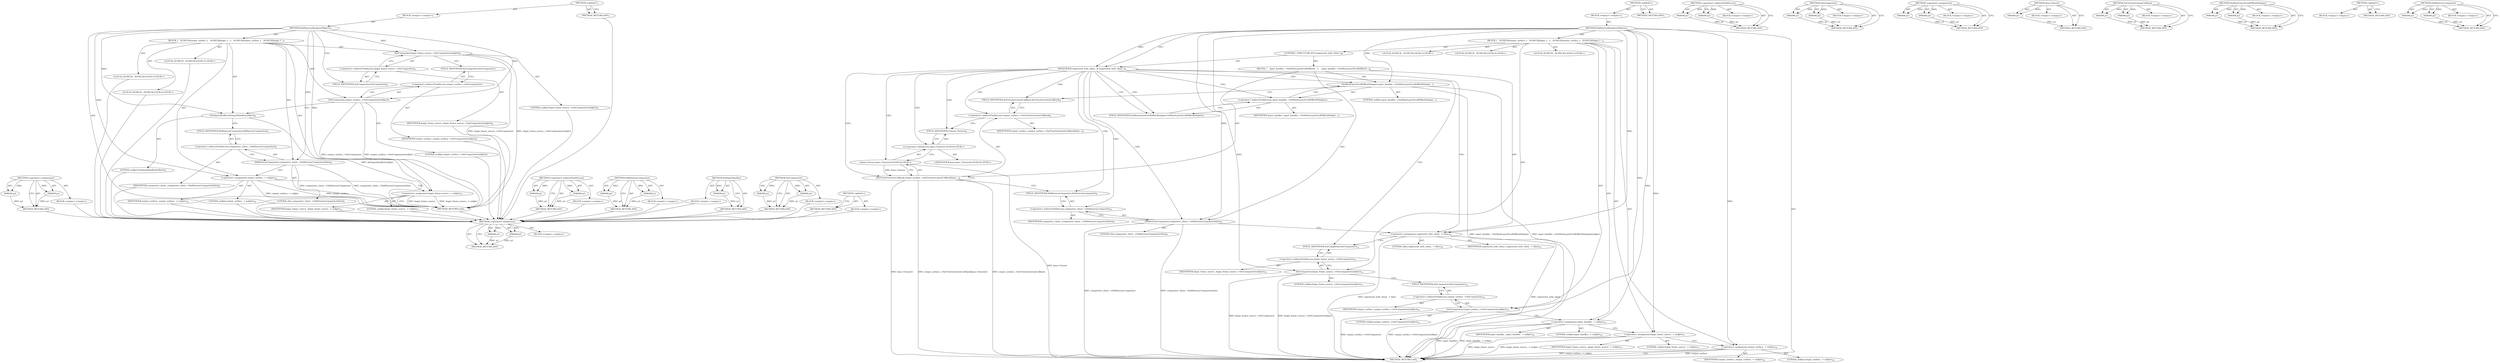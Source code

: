 digraph "DidDestroyCompositor" {
vulnerable_74 [label=<(METHOD,&lt;operator&gt;.assignment)>];
vulnerable_75 [label=<(PARAM,p1)>];
vulnerable_76 [label=<(PARAM,p2)>];
vulnerable_77 [label=<(BLOCK,&lt;empty&gt;,&lt;empty&gt;)>];
vulnerable_78 [label=<(METHOD_RETURN,ANY)>];
vulnerable_6 [label=<(METHOD,&lt;global&gt;)<SUB>1</SUB>>];
vulnerable_7 [label=<(BLOCK,&lt;empty&gt;,&lt;empty&gt;)<SUB>1</SUB>>];
vulnerable_8 [label=<(METHOD,DidDestroyRendererObjects)<SUB>1</SUB>>];
vulnerable_9 [label=<(BLOCK,{
   DCHECK(output_surface_);
   DCHECK(begin_f...,{
   DCHECK(output_surface_);
   DCHECK(begin_f...)<SUB>1</SUB>>];
vulnerable_10 [label="<(LOCAL,DCHECK : DCHECK)<SUB>2</SUB>>"];
vulnerable_11 [label="<(LOCAL,DCHECK : DCHECK)<SUB>3</SUB>>"];
vulnerable_12 [label="<(LOCAL,DCHECK : DCHECK)<SUB>4</SUB>>"];
vulnerable_13 [label=<(SetCompositor,begin_frame_source_-&gt;SetCompositor(nullptr))<SUB>6</SUB>>];
vulnerable_14 [label=<(&lt;operator&gt;.indirectFieldAccess,begin_frame_source_-&gt;SetCompositor)<SUB>6</SUB>>];
vulnerable_15 [label=<(IDENTIFIER,begin_frame_source_,begin_frame_source_-&gt;SetCompositor(nullptr))<SUB>6</SUB>>];
vulnerable_16 [label=<(FIELD_IDENTIFIER,SetCompositor,SetCompositor)<SUB>6</SUB>>];
vulnerable_17 [label=<(LITERAL,nullptr,begin_frame_source_-&gt;SetCompositor(nullptr))<SUB>6</SUB>>];
vulnerable_18 [label=<(SetCompositor,output_surface_-&gt;SetCompositor(nullptr))<SUB>7</SUB>>];
vulnerable_19 [label=<(&lt;operator&gt;.indirectFieldAccess,output_surface_-&gt;SetCompositor)<SUB>7</SUB>>];
vulnerable_20 [label=<(IDENTIFIER,output_surface_,output_surface_-&gt;SetCompositor(nullptr))<SUB>7</SUB>>];
vulnerable_21 [label=<(FIELD_IDENTIFIER,SetCompositor,SetCompositor)<SUB>7</SUB>>];
vulnerable_22 [label=<(LITERAL,nullptr,output_surface_-&gt;SetCompositor(nullptr))<SUB>7</SUB>>];
vulnerable_23 [label=<(SetInputHandler,SetInputHandler(nullptr))<SUB>8</SUB>>];
vulnerable_24 [label=<(LITERAL,nullptr,SetInputHandler(nullptr))<SUB>8</SUB>>];
vulnerable_25 [label=<(DidDestroyCompositor,compositor_client_-&gt;DidDestroyCompositor(this))<SUB>9</SUB>>];
vulnerable_26 [label=<(&lt;operator&gt;.indirectFieldAccess,compositor_client_-&gt;DidDestroyCompositor)<SUB>9</SUB>>];
vulnerable_27 [label=<(IDENTIFIER,compositor_client_,compositor_client_-&gt;DidDestroyCompositor(this))<SUB>9</SUB>>];
vulnerable_28 [label=<(FIELD_IDENTIFIER,DidDestroyCompositor,DidDestroyCompositor)<SUB>9</SUB>>];
vulnerable_29 [label=<(LITERAL,this,compositor_client_-&gt;DidDestroyCompositor(this))<SUB>9</SUB>>];
vulnerable_30 [label=<(&lt;operator&gt;.assignment,output_surface_ = nullptr)<SUB>10</SUB>>];
vulnerable_31 [label=<(IDENTIFIER,output_surface_,output_surface_ = nullptr)<SUB>10</SUB>>];
vulnerable_32 [label=<(LITERAL,nullptr,output_surface_ = nullptr)<SUB>10</SUB>>];
vulnerable_33 [label=<(&lt;operator&gt;.assignment,begin_frame_source_ = nullptr)<SUB>11</SUB>>];
vulnerable_34 [label=<(IDENTIFIER,begin_frame_source_,begin_frame_source_ = nullptr)<SUB>11</SUB>>];
vulnerable_35 [label=<(LITERAL,nullptr,begin_frame_source_ = nullptr)<SUB>11</SUB>>];
vulnerable_36 [label=<(METHOD_RETURN,void)<SUB>1</SUB>>];
vulnerable_38 [label=<(METHOD_RETURN,ANY)<SUB>1</SUB>>];
vulnerable_60 [label=<(METHOD,&lt;operator&gt;.indirectFieldAccess)>];
vulnerable_61 [label=<(PARAM,p1)>];
vulnerable_62 [label=<(PARAM,p2)>];
vulnerable_63 [label=<(BLOCK,&lt;empty&gt;,&lt;empty&gt;)>];
vulnerable_64 [label=<(METHOD_RETURN,ANY)>];
vulnerable_69 [label=<(METHOD,DidDestroyCompositor)>];
vulnerable_70 [label=<(PARAM,p1)>];
vulnerable_71 [label=<(PARAM,p2)>];
vulnerable_72 [label=<(BLOCK,&lt;empty&gt;,&lt;empty&gt;)>];
vulnerable_73 [label=<(METHOD_RETURN,ANY)>];
vulnerable_65 [label=<(METHOD,SetInputHandler)>];
vulnerable_66 [label=<(PARAM,p1)>];
vulnerable_67 [label=<(BLOCK,&lt;empty&gt;,&lt;empty&gt;)>];
vulnerable_68 [label=<(METHOD_RETURN,ANY)>];
vulnerable_55 [label=<(METHOD,SetCompositor)>];
vulnerable_56 [label=<(PARAM,p1)>];
vulnerable_57 [label=<(PARAM,p2)>];
vulnerable_58 [label=<(BLOCK,&lt;empty&gt;,&lt;empty&gt;)>];
vulnerable_59 [label=<(METHOD_RETURN,ANY)>];
vulnerable_49 [label=<(METHOD,&lt;global&gt;)<SUB>1</SUB>>];
vulnerable_50 [label=<(BLOCK,&lt;empty&gt;,&lt;empty&gt;)>];
vulnerable_51 [label=<(METHOD_RETURN,ANY)>];
fixed_96 [label=<(METHOD,&lt;operator&gt;.fieldAccess)>];
fixed_97 [label=<(PARAM,p1)>];
fixed_98 [label=<(PARAM,p2)>];
fixed_99 [label=<(BLOCK,&lt;empty&gt;,&lt;empty&gt;)>];
fixed_100 [label=<(METHOD_RETURN,ANY)>];
fixed_6 [label=<(METHOD,&lt;global&gt;)<SUB>1</SUB>>];
fixed_7 [label=<(BLOCK,&lt;empty&gt;,&lt;empty&gt;)<SUB>1</SUB>>];
fixed_8 [label=<(METHOD,DidDestroyRendererObjects)<SUB>1</SUB>>];
fixed_9 [label=<(BLOCK,{
   DCHECK(output_surface_);
   DCHECK(begin_f...,{
   DCHECK(output_surface_);
   DCHECK(begin_f...)<SUB>1</SUB>>];
fixed_10 [label="<(LOCAL,DCHECK : DCHECK)<SUB>2</SUB>>"];
fixed_11 [label="<(LOCAL,DCHECK : DCHECK)<SUB>3</SUB>>"];
fixed_12 [label="<(LOCAL,DCHECK : DCHECK)<SUB>4</SUB>>"];
fixed_13 [label=<(CONTROL_STRUCTURE,IF,if (registered_with_client_))<SUB>6</SUB>>];
fixed_14 [label=<(IDENTIFIER,registered_with_client_,if (registered_with_client_))<SUB>6</SUB>>];
fixed_15 [label=<(BLOCK,{
    input_handler_-&gt;SetRootLayerScrollOffsetD...,{
    input_handler_-&gt;SetRootLayerScrollOffsetD...)<SUB>6</SUB>>];
fixed_16 [label=<(SetRootLayerScrollOffsetDelegate,input_handler_-&gt;SetRootLayerScrollOffsetDelegat...)<SUB>7</SUB>>];
fixed_17 [label=<(&lt;operator&gt;.indirectFieldAccess,input_handler_-&gt;SetRootLayerScrollOffsetDelegate)<SUB>7</SUB>>];
fixed_18 [label=<(IDENTIFIER,input_handler_,input_handler_-&gt;SetRootLayerScrollOffsetDelegat...)<SUB>7</SUB>>];
fixed_19 [label=<(FIELD_IDENTIFIER,SetRootLayerScrollOffsetDelegate,SetRootLayerScrollOffsetDelegate)<SUB>7</SUB>>];
fixed_20 [label=<(LITERAL,nullptr,input_handler_-&gt;SetRootLayerScrollOffsetDelegat...)<SUB>7</SUB>>];
fixed_21 [label=<(SetTreeActivationCallback,output_surface_-&gt;SetTreeActivationCallback(base...)<SUB>8</SUB>>];
fixed_22 [label=<(&lt;operator&gt;.indirectFieldAccess,output_surface_-&gt;SetTreeActivationCallback)<SUB>8</SUB>>];
fixed_23 [label=<(IDENTIFIER,output_surface_,output_surface_-&gt;SetTreeActivationCallback(base...)<SUB>8</SUB>>];
fixed_24 [label=<(FIELD_IDENTIFIER,SetTreeActivationCallback,SetTreeActivationCallback)<SUB>8</SUB>>];
fixed_25 [label="<(base.Closure,base::Closure())<SUB>8</SUB>>"];
fixed_26 [label="<(&lt;operator&gt;.fieldAccess,base::Closure)<SUB>8</SUB>>"];
fixed_27 [label="<(IDENTIFIER,base,base::Closure())<SUB>8</SUB>>"];
fixed_28 [label=<(FIELD_IDENTIFIER,Closure,Closure)<SUB>8</SUB>>];
fixed_29 [label=<(DidDestroyCompositor,compositor_client_-&gt;DidDestroyCompositor(this))<SUB>9</SUB>>];
fixed_30 [label=<(&lt;operator&gt;.indirectFieldAccess,compositor_client_-&gt;DidDestroyCompositor)<SUB>9</SUB>>];
fixed_31 [label=<(IDENTIFIER,compositor_client_,compositor_client_-&gt;DidDestroyCompositor(this))<SUB>9</SUB>>];
fixed_32 [label=<(FIELD_IDENTIFIER,DidDestroyCompositor,DidDestroyCompositor)<SUB>9</SUB>>];
fixed_33 [label=<(LITERAL,this,compositor_client_-&gt;DidDestroyCompositor(this))<SUB>9</SUB>>];
fixed_34 [label=<(&lt;operator&gt;.assignment,registered_with_client_ = false)<SUB>10</SUB>>];
fixed_35 [label=<(IDENTIFIER,registered_with_client_,registered_with_client_ = false)<SUB>10</SUB>>];
fixed_36 [label=<(LITERAL,false,registered_with_client_ = false)<SUB>10</SUB>>];
fixed_37 [label=<(SetCompositor,begin_frame_source_-&gt;SetCompositor(nullptr))<SUB>13</SUB>>];
fixed_38 [label=<(&lt;operator&gt;.indirectFieldAccess,begin_frame_source_-&gt;SetCompositor)<SUB>13</SUB>>];
fixed_39 [label=<(IDENTIFIER,begin_frame_source_,begin_frame_source_-&gt;SetCompositor(nullptr))<SUB>13</SUB>>];
fixed_40 [label=<(FIELD_IDENTIFIER,SetCompositor,SetCompositor)<SUB>13</SUB>>];
fixed_41 [label=<(LITERAL,nullptr,begin_frame_source_-&gt;SetCompositor(nullptr))<SUB>13</SUB>>];
fixed_42 [label=<(SetCompositor,output_surface_-&gt;SetCompositor(nullptr))<SUB>14</SUB>>];
fixed_43 [label=<(&lt;operator&gt;.indirectFieldAccess,output_surface_-&gt;SetCompositor)<SUB>14</SUB>>];
fixed_44 [label=<(IDENTIFIER,output_surface_,output_surface_-&gt;SetCompositor(nullptr))<SUB>14</SUB>>];
fixed_45 [label=<(FIELD_IDENTIFIER,SetCompositor,SetCompositor)<SUB>14</SUB>>];
fixed_46 [label=<(LITERAL,nullptr,output_surface_-&gt;SetCompositor(nullptr))<SUB>14</SUB>>];
fixed_47 [label=<(&lt;operator&gt;.assignment,input_handler_ = nullptr)<SUB>16</SUB>>];
fixed_48 [label=<(IDENTIFIER,input_handler_,input_handler_ = nullptr)<SUB>16</SUB>>];
fixed_49 [label=<(LITERAL,nullptr,input_handler_ = nullptr)<SUB>16</SUB>>];
fixed_50 [label=<(&lt;operator&gt;.assignment,begin_frame_source_ = nullptr)<SUB>17</SUB>>];
fixed_51 [label=<(IDENTIFIER,begin_frame_source_,begin_frame_source_ = nullptr)<SUB>17</SUB>>];
fixed_52 [label=<(LITERAL,nullptr,begin_frame_source_ = nullptr)<SUB>17</SUB>>];
fixed_53 [label=<(&lt;operator&gt;.assignment,output_surface_ = nullptr)<SUB>18</SUB>>];
fixed_54 [label=<(IDENTIFIER,output_surface_,output_surface_ = nullptr)<SUB>18</SUB>>];
fixed_55 [label=<(LITERAL,nullptr,output_surface_ = nullptr)<SUB>18</SUB>>];
fixed_56 [label=<(METHOD_RETURN,void)<SUB>1</SUB>>];
fixed_58 [label=<(METHOD_RETURN,ANY)<SUB>1</SUB>>];
fixed_82 [label=<(METHOD,&lt;operator&gt;.indirectFieldAccess)>];
fixed_83 [label=<(PARAM,p1)>];
fixed_84 [label=<(PARAM,p2)>];
fixed_85 [label=<(BLOCK,&lt;empty&gt;,&lt;empty&gt;)>];
fixed_86 [label=<(METHOD_RETURN,ANY)>];
fixed_111 [label=<(METHOD,SetCompositor)>];
fixed_112 [label=<(PARAM,p1)>];
fixed_113 [label=<(PARAM,p2)>];
fixed_114 [label=<(BLOCK,&lt;empty&gt;,&lt;empty&gt;)>];
fixed_115 [label=<(METHOD_RETURN,ANY)>];
fixed_106 [label=<(METHOD,&lt;operator&gt;.assignment)>];
fixed_107 [label=<(PARAM,p1)>];
fixed_108 [label=<(PARAM,p2)>];
fixed_109 [label=<(BLOCK,&lt;empty&gt;,&lt;empty&gt;)>];
fixed_110 [label=<(METHOD_RETURN,ANY)>];
fixed_92 [label=<(METHOD,base.Closure)>];
fixed_93 [label=<(PARAM,p1)>];
fixed_94 [label=<(BLOCK,&lt;empty&gt;,&lt;empty&gt;)>];
fixed_95 [label=<(METHOD_RETURN,ANY)>];
fixed_87 [label=<(METHOD,SetTreeActivationCallback)>];
fixed_88 [label=<(PARAM,p1)>];
fixed_89 [label=<(PARAM,p2)>];
fixed_90 [label=<(BLOCK,&lt;empty&gt;,&lt;empty&gt;)>];
fixed_91 [label=<(METHOD_RETURN,ANY)>];
fixed_77 [label=<(METHOD,SetRootLayerScrollOffsetDelegate)>];
fixed_78 [label=<(PARAM,p1)>];
fixed_79 [label=<(PARAM,p2)>];
fixed_80 [label=<(BLOCK,&lt;empty&gt;,&lt;empty&gt;)>];
fixed_81 [label=<(METHOD_RETURN,ANY)>];
fixed_71 [label=<(METHOD,&lt;global&gt;)<SUB>1</SUB>>];
fixed_72 [label=<(BLOCK,&lt;empty&gt;,&lt;empty&gt;)>];
fixed_73 [label=<(METHOD_RETURN,ANY)>];
fixed_101 [label=<(METHOD,DidDestroyCompositor)>];
fixed_102 [label=<(PARAM,p1)>];
fixed_103 [label=<(PARAM,p2)>];
fixed_104 [label=<(BLOCK,&lt;empty&gt;,&lt;empty&gt;)>];
fixed_105 [label=<(METHOD_RETURN,ANY)>];
vulnerable_74 -> vulnerable_75  [key=0, label="AST: "];
vulnerable_74 -> vulnerable_75  [key=1, label="DDG: "];
vulnerable_74 -> vulnerable_77  [key=0, label="AST: "];
vulnerable_74 -> vulnerable_76  [key=0, label="AST: "];
vulnerable_74 -> vulnerable_76  [key=1, label="DDG: "];
vulnerable_74 -> vulnerable_78  [key=0, label="AST: "];
vulnerable_74 -> vulnerable_78  [key=1, label="CFG: "];
vulnerable_75 -> vulnerable_78  [key=0, label="DDG: p1"];
vulnerable_76 -> vulnerable_78  [key=0, label="DDG: p2"];
vulnerable_77 -> fixed_96  [key=0];
vulnerable_78 -> fixed_96  [key=0];
vulnerable_6 -> vulnerable_7  [key=0, label="AST: "];
vulnerable_6 -> vulnerable_38  [key=0, label="AST: "];
vulnerable_6 -> vulnerable_38  [key=1, label="CFG: "];
vulnerable_7 -> vulnerable_8  [key=0, label="AST: "];
vulnerable_8 -> vulnerable_9  [key=0, label="AST: "];
vulnerable_8 -> vulnerable_36  [key=0, label="AST: "];
vulnerable_8 -> vulnerable_16  [key=0, label="CFG: "];
vulnerable_8 -> vulnerable_30  [key=0, label="DDG: "];
vulnerable_8 -> vulnerable_33  [key=0, label="DDG: "];
vulnerable_8 -> vulnerable_13  [key=0, label="DDG: "];
vulnerable_8 -> vulnerable_18  [key=0, label="DDG: "];
vulnerable_8 -> vulnerable_23  [key=0, label="DDG: "];
vulnerable_8 -> vulnerable_25  [key=0, label="DDG: "];
vulnerable_9 -> vulnerable_10  [key=0, label="AST: "];
vulnerable_9 -> vulnerable_11  [key=0, label="AST: "];
vulnerable_9 -> vulnerable_12  [key=0, label="AST: "];
vulnerable_9 -> vulnerable_13  [key=0, label="AST: "];
vulnerable_9 -> vulnerable_18  [key=0, label="AST: "];
vulnerable_9 -> vulnerable_23  [key=0, label="AST: "];
vulnerable_9 -> vulnerable_25  [key=0, label="AST: "];
vulnerable_9 -> vulnerable_30  [key=0, label="AST: "];
vulnerable_9 -> vulnerable_33  [key=0, label="AST: "];
vulnerable_10 -> fixed_96  [key=0];
vulnerable_11 -> fixed_96  [key=0];
vulnerable_12 -> fixed_96  [key=0];
vulnerable_13 -> vulnerable_14  [key=0, label="AST: "];
vulnerable_13 -> vulnerable_17  [key=0, label="AST: "];
vulnerable_13 -> vulnerable_21  [key=0, label="CFG: "];
vulnerable_13 -> vulnerable_36  [key=0, label="DDG: begin_frame_source_-&gt;SetCompositor"];
vulnerable_13 -> vulnerable_36  [key=1, label="DDG: begin_frame_source_-&gt;SetCompositor(nullptr)"];
vulnerable_14 -> vulnerable_15  [key=0, label="AST: "];
vulnerable_14 -> vulnerable_16  [key=0, label="AST: "];
vulnerable_14 -> vulnerable_13  [key=0, label="CFG: "];
vulnerable_15 -> fixed_96  [key=0];
vulnerable_16 -> vulnerable_14  [key=0, label="CFG: "];
vulnerable_17 -> fixed_96  [key=0];
vulnerable_18 -> vulnerable_19  [key=0, label="AST: "];
vulnerable_18 -> vulnerable_22  [key=0, label="AST: "];
vulnerable_18 -> vulnerable_23  [key=0, label="CFG: "];
vulnerable_18 -> vulnerable_36  [key=0, label="DDG: output_surface_-&gt;SetCompositor"];
vulnerable_18 -> vulnerable_36  [key=1, label="DDG: output_surface_-&gt;SetCompositor(nullptr)"];
vulnerable_19 -> vulnerable_20  [key=0, label="AST: "];
vulnerable_19 -> vulnerable_21  [key=0, label="AST: "];
vulnerable_19 -> vulnerable_18  [key=0, label="CFG: "];
vulnerable_20 -> fixed_96  [key=0];
vulnerable_21 -> vulnerable_19  [key=0, label="CFG: "];
vulnerable_22 -> fixed_96  [key=0];
vulnerable_23 -> vulnerable_24  [key=0, label="AST: "];
vulnerable_23 -> vulnerable_28  [key=0, label="CFG: "];
vulnerable_23 -> vulnerable_36  [key=0, label="DDG: SetInputHandler(nullptr)"];
vulnerable_24 -> fixed_96  [key=0];
vulnerable_25 -> vulnerable_26  [key=0, label="AST: "];
vulnerable_25 -> vulnerable_29  [key=0, label="AST: "];
vulnerable_25 -> vulnerable_30  [key=0, label="CFG: "];
vulnerable_25 -> vulnerable_36  [key=0, label="DDG: compositor_client_-&gt;DidDestroyCompositor"];
vulnerable_25 -> vulnerable_36  [key=1, label="DDG: compositor_client_-&gt;DidDestroyCompositor(this)"];
vulnerable_26 -> vulnerable_27  [key=0, label="AST: "];
vulnerable_26 -> vulnerable_28  [key=0, label="AST: "];
vulnerable_26 -> vulnerable_25  [key=0, label="CFG: "];
vulnerable_27 -> fixed_96  [key=0];
vulnerable_28 -> vulnerable_26  [key=0, label="CFG: "];
vulnerable_29 -> fixed_96  [key=0];
vulnerable_30 -> vulnerable_31  [key=0, label="AST: "];
vulnerable_30 -> vulnerable_32  [key=0, label="AST: "];
vulnerable_30 -> vulnerable_33  [key=0, label="CFG: "];
vulnerable_30 -> vulnerable_36  [key=0, label="DDG: output_surface_"];
vulnerable_30 -> vulnerable_36  [key=1, label="DDG: output_surface_ = nullptr"];
vulnerable_31 -> fixed_96  [key=0];
vulnerable_32 -> fixed_96  [key=0];
vulnerable_33 -> vulnerable_34  [key=0, label="AST: "];
vulnerable_33 -> vulnerable_35  [key=0, label="AST: "];
vulnerable_33 -> vulnerable_36  [key=0, label="CFG: "];
vulnerable_33 -> vulnerable_36  [key=1, label="DDG: begin_frame_source_"];
vulnerable_33 -> vulnerable_36  [key=2, label="DDG: begin_frame_source_ = nullptr"];
vulnerable_34 -> fixed_96  [key=0];
vulnerable_35 -> fixed_96  [key=0];
vulnerable_36 -> fixed_96  [key=0];
vulnerable_38 -> fixed_96  [key=0];
vulnerable_60 -> vulnerable_61  [key=0, label="AST: "];
vulnerable_60 -> vulnerable_61  [key=1, label="DDG: "];
vulnerable_60 -> vulnerable_63  [key=0, label="AST: "];
vulnerable_60 -> vulnerable_62  [key=0, label="AST: "];
vulnerable_60 -> vulnerable_62  [key=1, label="DDG: "];
vulnerable_60 -> vulnerable_64  [key=0, label="AST: "];
vulnerable_60 -> vulnerable_64  [key=1, label="CFG: "];
vulnerable_61 -> vulnerable_64  [key=0, label="DDG: p1"];
vulnerable_62 -> vulnerable_64  [key=0, label="DDG: p2"];
vulnerable_63 -> fixed_96  [key=0];
vulnerable_64 -> fixed_96  [key=0];
vulnerable_69 -> vulnerable_70  [key=0, label="AST: "];
vulnerable_69 -> vulnerable_70  [key=1, label="DDG: "];
vulnerable_69 -> vulnerable_72  [key=0, label="AST: "];
vulnerable_69 -> vulnerable_71  [key=0, label="AST: "];
vulnerable_69 -> vulnerable_71  [key=1, label="DDG: "];
vulnerable_69 -> vulnerable_73  [key=0, label="AST: "];
vulnerable_69 -> vulnerable_73  [key=1, label="CFG: "];
vulnerable_70 -> vulnerable_73  [key=0, label="DDG: p1"];
vulnerable_71 -> vulnerable_73  [key=0, label="DDG: p2"];
vulnerable_72 -> fixed_96  [key=0];
vulnerable_73 -> fixed_96  [key=0];
vulnerable_65 -> vulnerable_66  [key=0, label="AST: "];
vulnerable_65 -> vulnerable_66  [key=1, label="DDG: "];
vulnerable_65 -> vulnerable_67  [key=0, label="AST: "];
vulnerable_65 -> vulnerable_68  [key=0, label="AST: "];
vulnerable_65 -> vulnerable_68  [key=1, label="CFG: "];
vulnerable_66 -> vulnerable_68  [key=0, label="DDG: p1"];
vulnerable_67 -> fixed_96  [key=0];
vulnerable_68 -> fixed_96  [key=0];
vulnerable_55 -> vulnerable_56  [key=0, label="AST: "];
vulnerable_55 -> vulnerable_56  [key=1, label="DDG: "];
vulnerable_55 -> vulnerable_58  [key=0, label="AST: "];
vulnerable_55 -> vulnerable_57  [key=0, label="AST: "];
vulnerable_55 -> vulnerable_57  [key=1, label="DDG: "];
vulnerable_55 -> vulnerable_59  [key=0, label="AST: "];
vulnerable_55 -> vulnerable_59  [key=1, label="CFG: "];
vulnerable_56 -> vulnerable_59  [key=0, label="DDG: p1"];
vulnerable_57 -> vulnerable_59  [key=0, label="DDG: p2"];
vulnerable_58 -> fixed_96  [key=0];
vulnerable_59 -> fixed_96  [key=0];
vulnerable_49 -> vulnerable_50  [key=0, label="AST: "];
vulnerable_49 -> vulnerable_51  [key=0, label="AST: "];
vulnerable_49 -> vulnerable_51  [key=1, label="CFG: "];
vulnerable_50 -> fixed_96  [key=0];
vulnerable_51 -> fixed_96  [key=0];
fixed_96 -> fixed_97  [key=0, label="AST: "];
fixed_96 -> fixed_97  [key=1, label="DDG: "];
fixed_96 -> fixed_99  [key=0, label="AST: "];
fixed_96 -> fixed_98  [key=0, label="AST: "];
fixed_96 -> fixed_98  [key=1, label="DDG: "];
fixed_96 -> fixed_100  [key=0, label="AST: "];
fixed_96 -> fixed_100  [key=1, label="CFG: "];
fixed_97 -> fixed_100  [key=0, label="DDG: p1"];
fixed_98 -> fixed_100  [key=0, label="DDG: p2"];
fixed_6 -> fixed_7  [key=0, label="AST: "];
fixed_6 -> fixed_58  [key=0, label="AST: "];
fixed_6 -> fixed_58  [key=1, label="CFG: "];
fixed_7 -> fixed_8  [key=0, label="AST: "];
fixed_8 -> fixed_9  [key=0, label="AST: "];
fixed_8 -> fixed_56  [key=0, label="AST: "];
fixed_8 -> fixed_14  [key=0, label="CFG: "];
fixed_8 -> fixed_14  [key=1, label="DDG: "];
fixed_8 -> fixed_47  [key=0, label="DDG: "];
fixed_8 -> fixed_50  [key=0, label="DDG: "];
fixed_8 -> fixed_53  [key=0, label="DDG: "];
fixed_8 -> fixed_37  [key=0, label="DDG: "];
fixed_8 -> fixed_42  [key=0, label="DDG: "];
fixed_8 -> fixed_34  [key=0, label="DDG: "];
fixed_8 -> fixed_16  [key=0, label="DDG: "];
fixed_8 -> fixed_29  [key=0, label="DDG: "];
fixed_9 -> fixed_10  [key=0, label="AST: "];
fixed_9 -> fixed_11  [key=0, label="AST: "];
fixed_9 -> fixed_12  [key=0, label="AST: "];
fixed_9 -> fixed_13  [key=0, label="AST: "];
fixed_9 -> fixed_37  [key=0, label="AST: "];
fixed_9 -> fixed_42  [key=0, label="AST: "];
fixed_9 -> fixed_47  [key=0, label="AST: "];
fixed_9 -> fixed_50  [key=0, label="AST: "];
fixed_9 -> fixed_53  [key=0, label="AST: "];
fixed_13 -> fixed_14  [key=0, label="AST: "];
fixed_13 -> fixed_15  [key=0, label="AST: "];
fixed_14 -> fixed_19  [key=0, label="CFG: "];
fixed_14 -> fixed_19  [key=1, label="CDG: "];
fixed_14 -> fixed_40  [key=0, label="CFG: "];
fixed_14 -> fixed_24  [key=0, label="CDG: "];
fixed_14 -> fixed_16  [key=0, label="CDG: "];
fixed_14 -> fixed_17  [key=0, label="CDG: "];
fixed_14 -> fixed_30  [key=0, label="CDG: "];
fixed_14 -> fixed_29  [key=0, label="CDG: "];
fixed_14 -> fixed_34  [key=0, label="CDG: "];
fixed_14 -> fixed_21  [key=0, label="CDG: "];
fixed_14 -> fixed_32  [key=0, label="CDG: "];
fixed_14 -> fixed_26  [key=0, label="CDG: "];
fixed_14 -> fixed_28  [key=0, label="CDG: "];
fixed_14 -> fixed_25  [key=0, label="CDG: "];
fixed_14 -> fixed_22  [key=0, label="CDG: "];
fixed_15 -> fixed_16  [key=0, label="AST: "];
fixed_15 -> fixed_21  [key=0, label="AST: "];
fixed_15 -> fixed_29  [key=0, label="AST: "];
fixed_15 -> fixed_34  [key=0, label="AST: "];
fixed_16 -> fixed_17  [key=0, label="AST: "];
fixed_16 -> fixed_20  [key=0, label="AST: "];
fixed_16 -> fixed_24  [key=0, label="CFG: "];
fixed_16 -> fixed_56  [key=0, label="DDG: input_handler_-&gt;SetRootLayerScrollOffsetDelegate"];
fixed_16 -> fixed_56  [key=1, label="DDG: input_handler_-&gt;SetRootLayerScrollOffsetDelegate(nullptr)"];
fixed_17 -> fixed_18  [key=0, label="AST: "];
fixed_17 -> fixed_19  [key=0, label="AST: "];
fixed_17 -> fixed_16  [key=0, label="CFG: "];
fixed_19 -> fixed_17  [key=0, label="CFG: "];
fixed_21 -> fixed_22  [key=0, label="AST: "];
fixed_21 -> fixed_25  [key=0, label="AST: "];
fixed_21 -> fixed_32  [key=0, label="CFG: "];
fixed_21 -> fixed_56  [key=0, label="DDG: output_surface_-&gt;SetTreeActivationCallback"];
fixed_21 -> fixed_56  [key=1, label="DDG: base::Closure()"];
fixed_21 -> fixed_56  [key=2, label="DDG: output_surface_-&gt;SetTreeActivationCallback(base::Closure())"];
fixed_22 -> fixed_23  [key=0, label="AST: "];
fixed_22 -> fixed_24  [key=0, label="AST: "];
fixed_22 -> fixed_28  [key=0, label="CFG: "];
fixed_24 -> fixed_22  [key=0, label="CFG: "];
fixed_25 -> fixed_26  [key=0, label="AST: "];
fixed_25 -> fixed_21  [key=0, label="CFG: "];
fixed_25 -> fixed_21  [key=1, label="DDG: base::Closure"];
fixed_25 -> fixed_56  [key=0, label="DDG: base::Closure"];
fixed_26 -> fixed_27  [key=0, label="AST: "];
fixed_26 -> fixed_28  [key=0, label="AST: "];
fixed_26 -> fixed_25  [key=0, label="CFG: "];
fixed_28 -> fixed_26  [key=0, label="CFG: "];
fixed_29 -> fixed_30  [key=0, label="AST: "];
fixed_29 -> fixed_33  [key=0, label="AST: "];
fixed_29 -> fixed_34  [key=0, label="CFG: "];
fixed_29 -> fixed_56  [key=0, label="DDG: compositor_client_-&gt;DidDestroyCompositor"];
fixed_29 -> fixed_56  [key=1, label="DDG: compositor_client_-&gt;DidDestroyCompositor(this)"];
fixed_30 -> fixed_31  [key=0, label="AST: "];
fixed_30 -> fixed_32  [key=0, label="AST: "];
fixed_30 -> fixed_29  [key=0, label="CFG: "];
fixed_32 -> fixed_30  [key=0, label="CFG: "];
fixed_34 -> fixed_35  [key=0, label="AST: "];
fixed_34 -> fixed_36  [key=0, label="AST: "];
fixed_34 -> fixed_40  [key=0, label="CFG: "];
fixed_34 -> fixed_56  [key=0, label="DDG: registered_with_client_ = false"];
fixed_34 -> fixed_56  [key=1, label="DDG: registered_with_client_"];
fixed_37 -> fixed_38  [key=0, label="AST: "];
fixed_37 -> fixed_41  [key=0, label="AST: "];
fixed_37 -> fixed_45  [key=0, label="CFG: "];
fixed_37 -> fixed_56  [key=0, label="DDG: begin_frame_source_-&gt;SetCompositor"];
fixed_37 -> fixed_56  [key=1, label="DDG: begin_frame_source_-&gt;SetCompositor(nullptr)"];
fixed_38 -> fixed_39  [key=0, label="AST: "];
fixed_38 -> fixed_40  [key=0, label="AST: "];
fixed_38 -> fixed_37  [key=0, label="CFG: "];
fixed_40 -> fixed_38  [key=0, label="CFG: "];
fixed_42 -> fixed_43  [key=0, label="AST: "];
fixed_42 -> fixed_46  [key=0, label="AST: "];
fixed_42 -> fixed_47  [key=0, label="CFG: "];
fixed_42 -> fixed_56  [key=0, label="DDG: output_surface_-&gt;SetCompositor"];
fixed_42 -> fixed_56  [key=1, label="DDG: output_surface_-&gt;SetCompositor(nullptr)"];
fixed_43 -> fixed_44  [key=0, label="AST: "];
fixed_43 -> fixed_45  [key=0, label="AST: "];
fixed_43 -> fixed_42  [key=0, label="CFG: "];
fixed_45 -> fixed_43  [key=0, label="CFG: "];
fixed_47 -> fixed_48  [key=0, label="AST: "];
fixed_47 -> fixed_49  [key=0, label="AST: "];
fixed_47 -> fixed_50  [key=0, label="CFG: "];
fixed_47 -> fixed_56  [key=0, label="DDG: input_handler_"];
fixed_47 -> fixed_56  [key=1, label="DDG: input_handler_ = nullptr"];
fixed_50 -> fixed_51  [key=0, label="AST: "];
fixed_50 -> fixed_52  [key=0, label="AST: "];
fixed_50 -> fixed_53  [key=0, label="CFG: "];
fixed_50 -> fixed_56  [key=0, label="DDG: begin_frame_source_"];
fixed_50 -> fixed_56  [key=1, label="DDG: begin_frame_source_ = nullptr"];
fixed_53 -> fixed_54  [key=0, label="AST: "];
fixed_53 -> fixed_55  [key=0, label="AST: "];
fixed_53 -> fixed_56  [key=0, label="CFG: "];
fixed_53 -> fixed_56  [key=1, label="DDG: output_surface_"];
fixed_53 -> fixed_56  [key=2, label="DDG: output_surface_ = nullptr"];
fixed_82 -> fixed_83  [key=0, label="AST: "];
fixed_82 -> fixed_83  [key=1, label="DDG: "];
fixed_82 -> fixed_85  [key=0, label="AST: "];
fixed_82 -> fixed_84  [key=0, label="AST: "];
fixed_82 -> fixed_84  [key=1, label="DDG: "];
fixed_82 -> fixed_86  [key=0, label="AST: "];
fixed_82 -> fixed_86  [key=1, label="CFG: "];
fixed_83 -> fixed_86  [key=0, label="DDG: p1"];
fixed_84 -> fixed_86  [key=0, label="DDG: p2"];
fixed_111 -> fixed_112  [key=0, label="AST: "];
fixed_111 -> fixed_112  [key=1, label="DDG: "];
fixed_111 -> fixed_114  [key=0, label="AST: "];
fixed_111 -> fixed_113  [key=0, label="AST: "];
fixed_111 -> fixed_113  [key=1, label="DDG: "];
fixed_111 -> fixed_115  [key=0, label="AST: "];
fixed_111 -> fixed_115  [key=1, label="CFG: "];
fixed_112 -> fixed_115  [key=0, label="DDG: p1"];
fixed_113 -> fixed_115  [key=0, label="DDG: p2"];
fixed_106 -> fixed_107  [key=0, label="AST: "];
fixed_106 -> fixed_107  [key=1, label="DDG: "];
fixed_106 -> fixed_109  [key=0, label="AST: "];
fixed_106 -> fixed_108  [key=0, label="AST: "];
fixed_106 -> fixed_108  [key=1, label="DDG: "];
fixed_106 -> fixed_110  [key=0, label="AST: "];
fixed_106 -> fixed_110  [key=1, label="CFG: "];
fixed_107 -> fixed_110  [key=0, label="DDG: p1"];
fixed_108 -> fixed_110  [key=0, label="DDG: p2"];
fixed_92 -> fixed_93  [key=0, label="AST: "];
fixed_92 -> fixed_93  [key=1, label="DDG: "];
fixed_92 -> fixed_94  [key=0, label="AST: "];
fixed_92 -> fixed_95  [key=0, label="AST: "];
fixed_92 -> fixed_95  [key=1, label="CFG: "];
fixed_93 -> fixed_95  [key=0, label="DDG: p1"];
fixed_87 -> fixed_88  [key=0, label="AST: "];
fixed_87 -> fixed_88  [key=1, label="DDG: "];
fixed_87 -> fixed_90  [key=0, label="AST: "];
fixed_87 -> fixed_89  [key=0, label="AST: "];
fixed_87 -> fixed_89  [key=1, label="DDG: "];
fixed_87 -> fixed_91  [key=0, label="AST: "];
fixed_87 -> fixed_91  [key=1, label="CFG: "];
fixed_88 -> fixed_91  [key=0, label="DDG: p1"];
fixed_89 -> fixed_91  [key=0, label="DDG: p2"];
fixed_77 -> fixed_78  [key=0, label="AST: "];
fixed_77 -> fixed_78  [key=1, label="DDG: "];
fixed_77 -> fixed_80  [key=0, label="AST: "];
fixed_77 -> fixed_79  [key=0, label="AST: "];
fixed_77 -> fixed_79  [key=1, label="DDG: "];
fixed_77 -> fixed_81  [key=0, label="AST: "];
fixed_77 -> fixed_81  [key=1, label="CFG: "];
fixed_78 -> fixed_81  [key=0, label="DDG: p1"];
fixed_79 -> fixed_81  [key=0, label="DDG: p2"];
fixed_71 -> fixed_72  [key=0, label="AST: "];
fixed_71 -> fixed_73  [key=0, label="AST: "];
fixed_71 -> fixed_73  [key=1, label="CFG: "];
fixed_101 -> fixed_102  [key=0, label="AST: "];
fixed_101 -> fixed_102  [key=1, label="DDG: "];
fixed_101 -> fixed_104  [key=0, label="AST: "];
fixed_101 -> fixed_103  [key=0, label="AST: "];
fixed_101 -> fixed_103  [key=1, label="DDG: "];
fixed_101 -> fixed_105  [key=0, label="AST: "];
fixed_101 -> fixed_105  [key=1, label="CFG: "];
fixed_102 -> fixed_105  [key=0, label="DDG: p1"];
fixed_103 -> fixed_105  [key=0, label="DDG: p2"];
}
